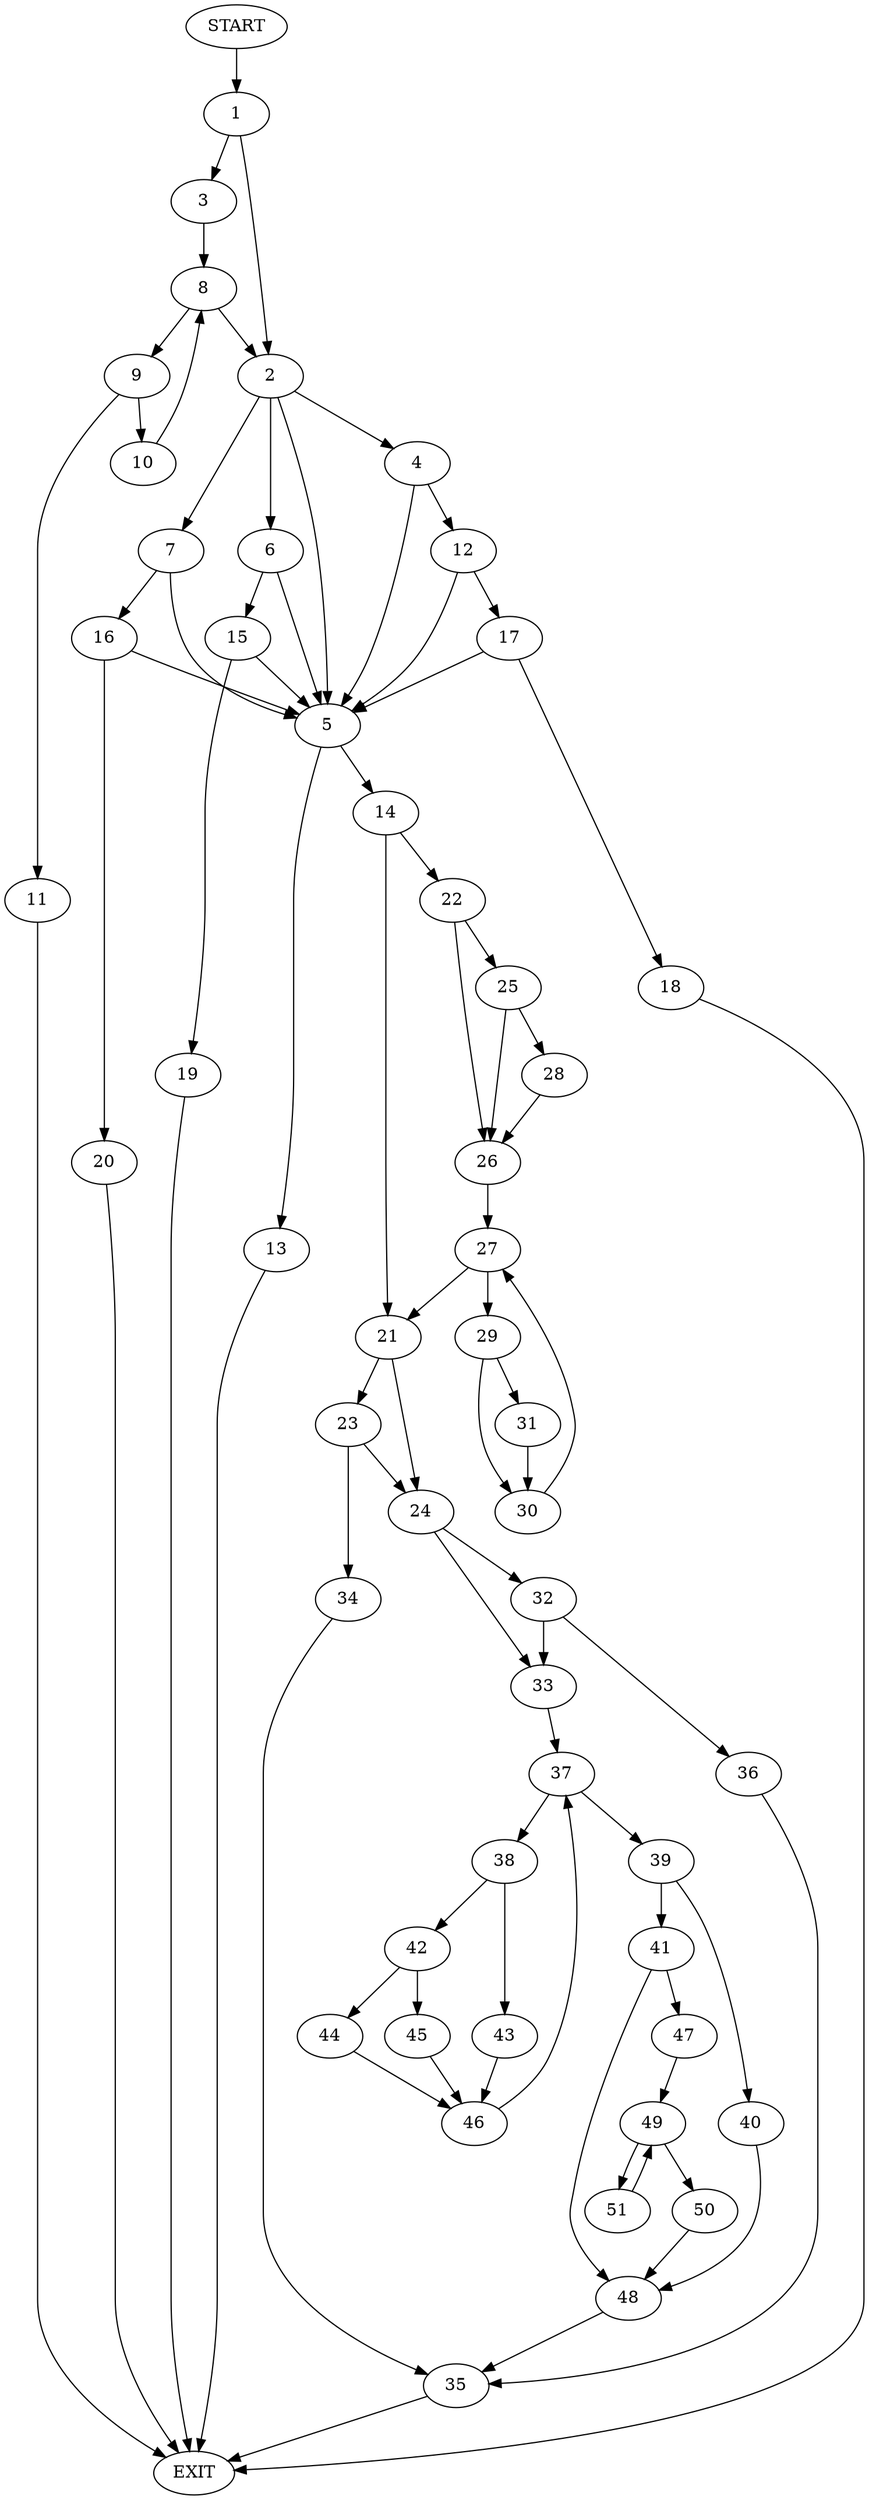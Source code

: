 digraph {
0 [label="START"]
52 [label="EXIT"]
0 -> 1
1 -> 2
1 -> 3
2 -> 4
2 -> 5
2 -> 6
2 -> 7
3 -> 8
8 -> 2
8 -> 9
9 -> 10
9 -> 11
11 -> 52
10 -> 8
4 -> 5
4 -> 12
5 -> 13
5 -> 14
6 -> 5
6 -> 15
7 -> 5
7 -> 16
12 -> 17
12 -> 5
17 -> 5
17 -> 18
18 -> 52
15 -> 19
15 -> 5
19 -> 52
16 -> 5
16 -> 20
20 -> 52
14 -> 21
14 -> 22
13 -> 52
21 -> 23
21 -> 24
22 -> 25
22 -> 26
26 -> 27
25 -> 28
25 -> 26
28 -> 26
27 -> 29
27 -> 21
29 -> 30
29 -> 31
31 -> 30
30 -> 27
24 -> 32
24 -> 33
23 -> 24
23 -> 34
34 -> 35
35 -> 52
32 -> 36
32 -> 33
33 -> 37
36 -> 35
37 -> 38
37 -> 39
39 -> 40
39 -> 41
38 -> 42
38 -> 43
42 -> 44
42 -> 45
43 -> 46
46 -> 37
45 -> 46
44 -> 46
41 -> 47
41 -> 48
40 -> 48
48 -> 35
47 -> 49
49 -> 50
49 -> 51
50 -> 48
51 -> 49
}
